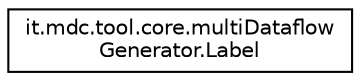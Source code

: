 digraph "Graphical Class Hierarchy"
{
 // LATEX_PDF_SIZE
  edge [fontname="Helvetica",fontsize="10",labelfontname="Helvetica",labelfontsize="10"];
  node [fontname="Helvetica",fontsize="10",shape=record];
  rankdir="LR";
  Node0 [label="it.mdc.tool.core.multiDataflow\lGenerator.Label",height=0.2,width=0.4,color="black", fillcolor="white", style="filled",URL="$db/daf/classit_1_1mdc_1_1tool_1_1core_1_1multi_dataflow_generator_1_1_label.html",tooltip=" "];
}
